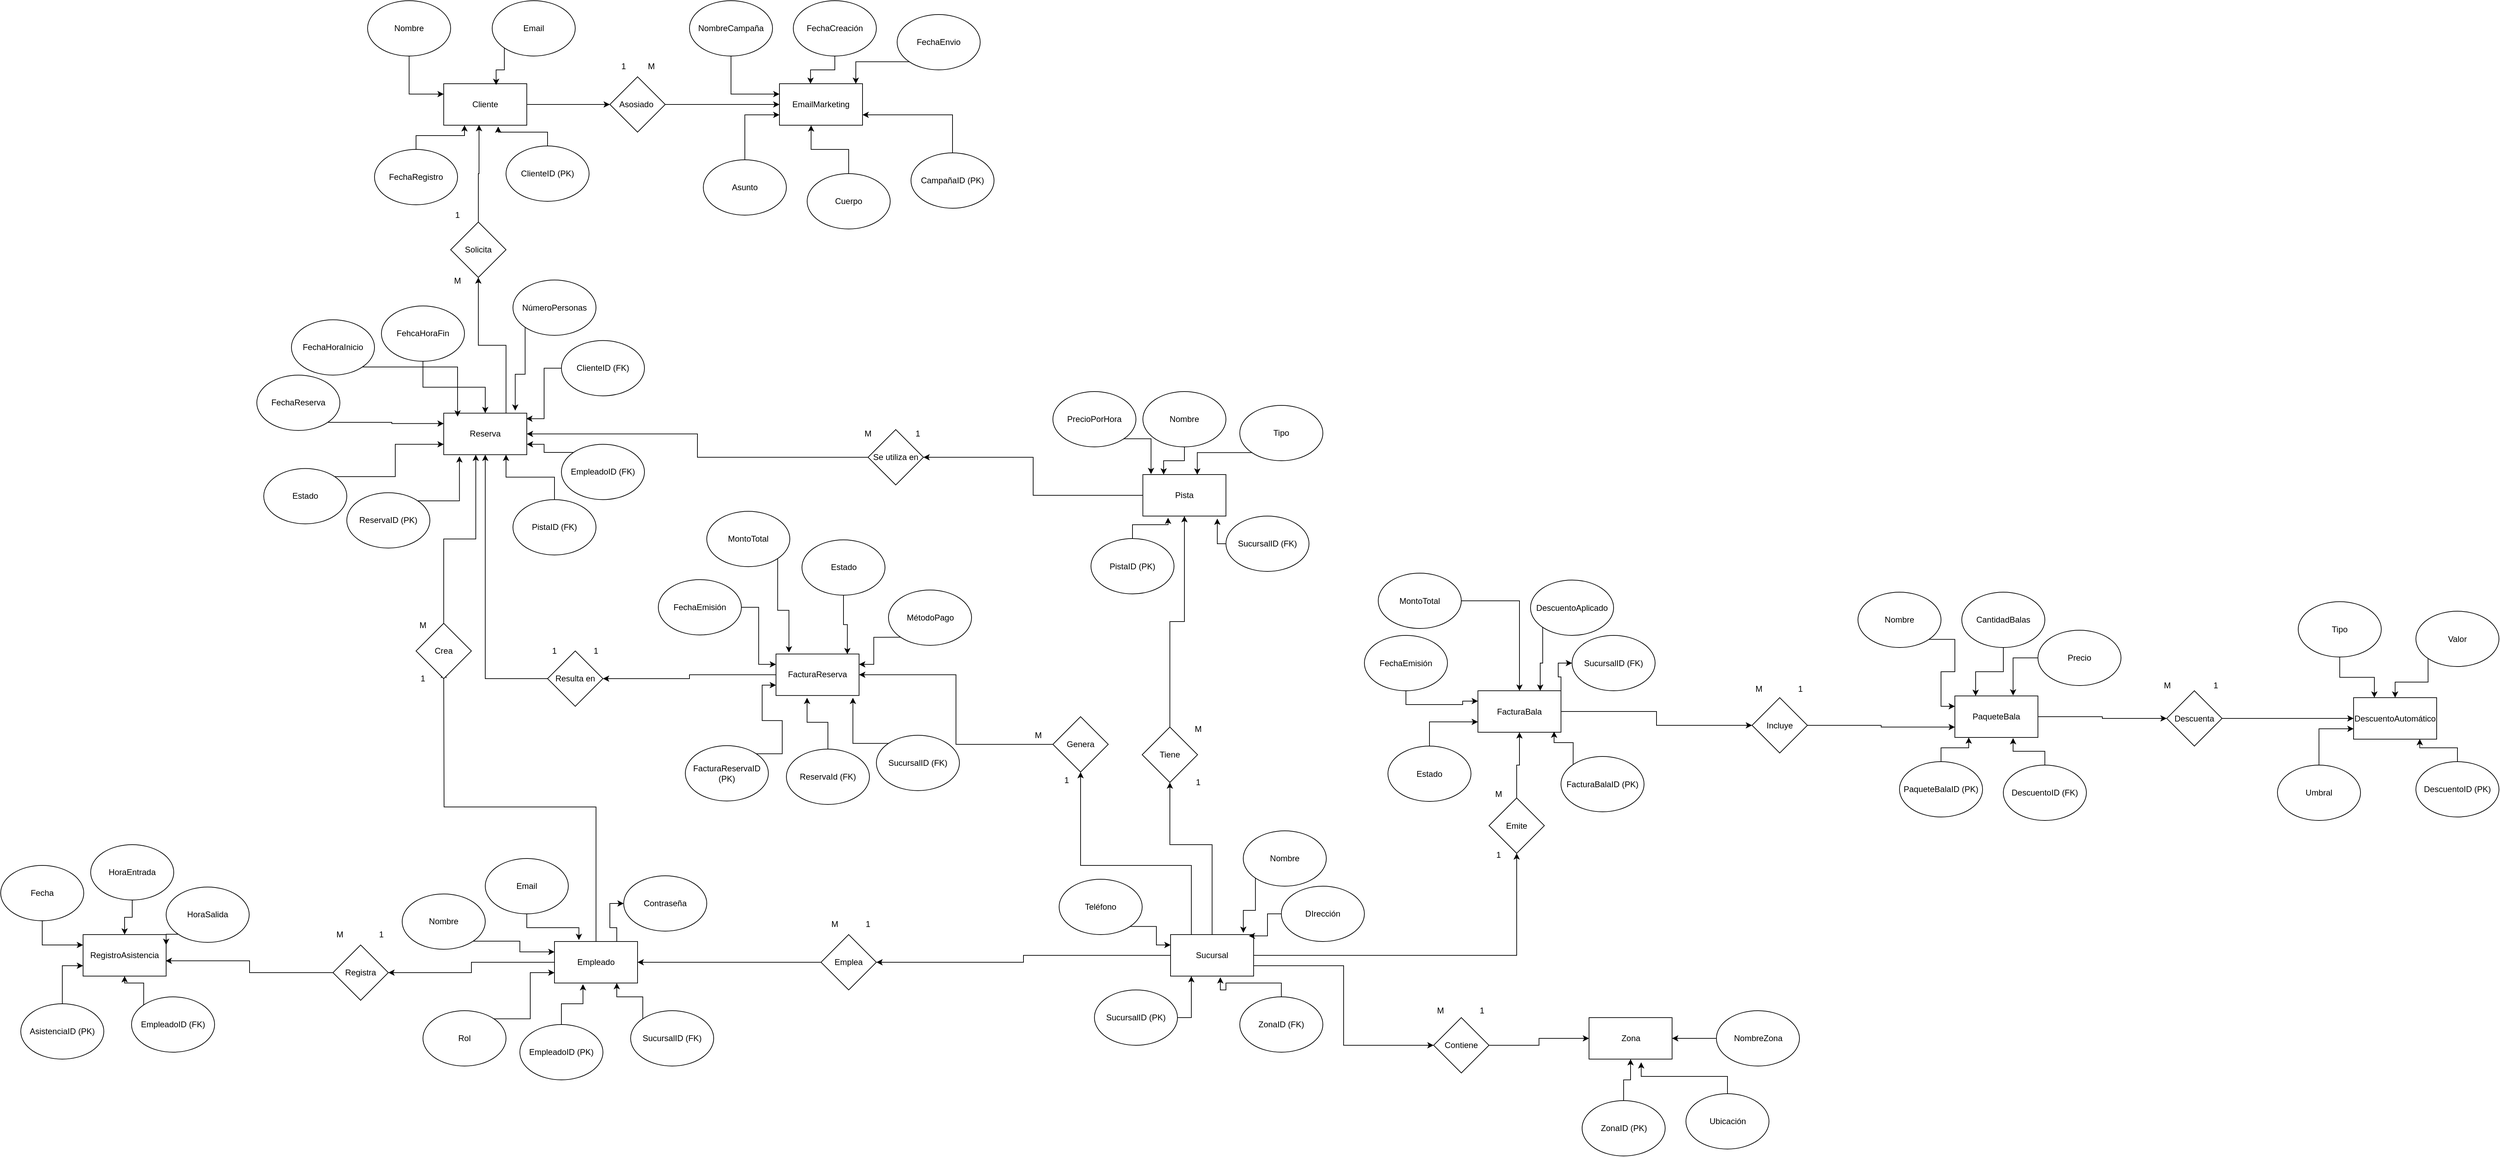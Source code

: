 <mxfile version="23.1.5" type="device">
  <diagram name="Página-1" id="dxrmYzxaeCpja25sI0Mh">
    <mxGraphModel dx="4578" dy="3104" grid="1" gridSize="10" guides="1" tooltips="1" connect="1" arrows="1" fold="1" page="0" pageScale="1" pageWidth="827" pageHeight="1169" math="0" shadow="0">
      <root>
        <mxCell id="0" />
        <mxCell id="1" parent="0" />
        <mxCell id="zfexJzyYTMi07yO2sAj4-112" style="edgeStyle=orthogonalEdgeStyle;rounded=0;orthogonalLoop=1;jettySize=auto;html=1;exitX=0;exitY=0.5;exitDx=0;exitDy=0;entryX=1;entryY=0.5;entryDx=0;entryDy=0;" parent="1" source="eOFoaktpqLPYuImjB-WR-1" target="zfexJzyYTMi07yO2sAj4-111" edge="1">
          <mxGeometry relative="1" as="geometry" />
        </mxCell>
        <mxCell id="zfexJzyYTMi07yO2sAj4-124" style="edgeStyle=orthogonalEdgeStyle;rounded=0;orthogonalLoop=1;jettySize=auto;html=1;exitX=0.5;exitY=0;exitDx=0;exitDy=0;entryX=0.5;entryY=1;entryDx=0;entryDy=0;" parent="1" source="eOFoaktpqLPYuImjB-WR-1" target="zfexJzyYTMi07yO2sAj4-82" edge="1">
          <mxGeometry relative="1" as="geometry">
            <Array as="points">
              <mxPoint x="30" y="-90" />
              <mxPoint x="-31" y="-90" />
            </Array>
          </mxGeometry>
        </mxCell>
        <mxCell id="eawunE6_7tVXbF5HDCMf-10" style="edgeStyle=orthogonalEdgeStyle;rounded=0;orthogonalLoop=1;jettySize=auto;html=1;exitX=1;exitY=0.75;exitDx=0;exitDy=0;entryX=0;entryY=0.5;entryDx=0;entryDy=0;" parent="1" source="eOFoaktpqLPYuImjB-WR-1" target="zfexJzyYTMi07yO2sAj4-79" edge="1">
          <mxGeometry relative="1" as="geometry" />
        </mxCell>
        <mxCell id="eawunE6_7tVXbF5HDCMf-20" style="edgeStyle=orthogonalEdgeStyle;rounded=0;orthogonalLoop=1;jettySize=auto;html=1;exitX=0.25;exitY=0;exitDx=0;exitDy=0;entryX=0.5;entryY=1;entryDx=0;entryDy=0;" parent="1" source="eOFoaktpqLPYuImjB-WR-1" target="eawunE6_7tVXbF5HDCMf-19" edge="1">
          <mxGeometry relative="1" as="geometry">
            <Array as="points">
              <mxPoint y="-60" />
              <mxPoint x="-160" y="-60" />
            </Array>
          </mxGeometry>
        </mxCell>
        <mxCell id="EIWZGH0LDH5Q9aBr7Zey-23" style="edgeStyle=orthogonalEdgeStyle;rounded=0;orthogonalLoop=1;jettySize=auto;html=1;exitX=1;exitY=0.5;exitDx=0;exitDy=0;entryX=0.5;entryY=1;entryDx=0;entryDy=0;" edge="1" parent="1" source="eOFoaktpqLPYuImjB-WR-1" target="zfexJzyYTMi07yO2sAj4-142">
          <mxGeometry relative="1" as="geometry" />
        </mxCell>
        <mxCell id="eOFoaktpqLPYuImjB-WR-1" value="Sucursal" style="rounded=0;whiteSpace=wrap;html=1;" parent="1" vertex="1">
          <mxGeometry x="-30" y="40" width="120" height="60" as="geometry" />
        </mxCell>
        <mxCell id="eOFoaktpqLPYuImjB-WR-2" value="Zona" style="rounded=0;whiteSpace=wrap;html=1;" parent="1" vertex="1">
          <mxGeometry x="574.5" y="160" width="120" height="60" as="geometry" />
        </mxCell>
        <mxCell id="eawunE6_7tVXbF5HDCMf-37" style="edgeStyle=orthogonalEdgeStyle;rounded=0;orthogonalLoop=1;jettySize=auto;html=1;exitX=0;exitY=0.5;exitDx=0;exitDy=0;entryX=1;entryY=0.5;entryDx=0;entryDy=0;" parent="1" source="eOFoaktpqLPYuImjB-WR-3" target="eawunE6_7tVXbF5HDCMf-36" edge="1">
          <mxGeometry relative="1" as="geometry" />
        </mxCell>
        <mxCell id="eOFoaktpqLPYuImjB-WR-3" value="Pista" style="rounded=0;whiteSpace=wrap;html=1;" parent="1" vertex="1">
          <mxGeometry x="-70" y="-625" width="120" height="60" as="geometry" />
        </mxCell>
        <mxCell id="eawunE6_7tVXbF5HDCMf-23" style="edgeStyle=orthogonalEdgeStyle;rounded=0;orthogonalLoop=1;jettySize=auto;html=1;exitX=0;exitY=0.5;exitDx=0;exitDy=0;entryX=1;entryY=0.5;entryDx=0;entryDy=0;" parent="1" source="eOFoaktpqLPYuImjB-WR-4" target="eawunE6_7tVXbF5HDCMf-22" edge="1">
          <mxGeometry relative="1" as="geometry" />
        </mxCell>
        <mxCell id="eOFoaktpqLPYuImjB-WR-4" value="FacturaReserva" style="rounded=0;whiteSpace=wrap;html=1;" parent="1" vertex="1">
          <mxGeometry x="-600" y="-365.62" width="120" height="60" as="geometry" />
        </mxCell>
        <mxCell id="zfexJzyYTMi07yO2sAj4-156" style="edgeStyle=orthogonalEdgeStyle;rounded=0;orthogonalLoop=1;jettySize=auto;html=1;exitX=1;exitY=0;exitDx=0;exitDy=0;entryX=0;entryY=0.5;entryDx=0;entryDy=0;" parent="1" source="eOFoaktpqLPYuImjB-WR-5" target="eOFoaktpqLPYuImjB-WR-48" edge="1">
          <mxGeometry relative="1" as="geometry" />
        </mxCell>
        <mxCell id="eawunE6_7tVXbF5HDCMf-9" style="edgeStyle=orthogonalEdgeStyle;rounded=0;orthogonalLoop=1;jettySize=auto;html=1;exitX=1;exitY=0.5;exitDx=0;exitDy=0;entryX=0;entryY=0.5;entryDx=0;entryDy=0;" parent="1" source="eOFoaktpqLPYuImjB-WR-5" target="zfexJzyYTMi07yO2sAj4-157" edge="1">
          <mxGeometry relative="1" as="geometry" />
        </mxCell>
        <mxCell id="eOFoaktpqLPYuImjB-WR-5" value="FacturaBala" style="rounded=0;whiteSpace=wrap;html=1;" parent="1" vertex="1">
          <mxGeometry x="414" y="-312.5" width="120" height="60" as="geometry" />
        </mxCell>
        <mxCell id="zfexJzyYTMi07yO2sAj4-166" style="edgeStyle=orthogonalEdgeStyle;rounded=0;orthogonalLoop=1;jettySize=auto;html=1;exitX=1;exitY=0.5;exitDx=0;exitDy=0;entryX=0;entryY=0.5;entryDx=0;entryDy=0;" parent="1" source="eOFoaktpqLPYuImjB-WR-6" target="zfexJzyYTMi07yO2sAj4-165" edge="1">
          <mxGeometry relative="1" as="geometry" />
        </mxCell>
        <mxCell id="eOFoaktpqLPYuImjB-WR-6" value="PaqueteBala" style="rounded=0;whiteSpace=wrap;html=1;" parent="1" vertex="1">
          <mxGeometry x="1103" y="-305" width="120" height="60" as="geometry" />
        </mxCell>
        <mxCell id="eawunE6_7tVXbF5HDCMf-17" style="edgeStyle=orthogonalEdgeStyle;rounded=0;orthogonalLoop=1;jettySize=auto;html=1;exitX=1;exitY=1;exitDx=0;exitDy=0;entryX=0;entryY=0.25;entryDx=0;entryDy=0;" parent="1" source="eOFoaktpqLPYuImjB-WR-7" target="eOFoaktpqLPYuImjB-WR-1" edge="1">
          <mxGeometry relative="1" as="geometry" />
        </mxCell>
        <mxCell id="eOFoaktpqLPYuImjB-WR-7" value="Teléfono" style="ellipse;whiteSpace=wrap;html=1;" parent="1" vertex="1">
          <mxGeometry x="-191" y="-40" width="120" height="80" as="geometry" />
        </mxCell>
        <mxCell id="zfexJzyYTMi07yO2sAj4-123" style="edgeStyle=orthogonalEdgeStyle;rounded=0;orthogonalLoop=1;jettySize=auto;html=1;exitX=0;exitY=1;exitDx=0;exitDy=0;entryX=0.876;entryY=-0.041;entryDx=0;entryDy=0;entryPerimeter=0;" parent="1" source="eOFoaktpqLPYuImjB-WR-8" target="eOFoaktpqLPYuImjB-WR-1" edge="1">
          <mxGeometry relative="1" as="geometry" />
        </mxCell>
        <mxCell id="eOFoaktpqLPYuImjB-WR-8" value="Nombre" style="ellipse;whiteSpace=wrap;html=1;" parent="1" vertex="1">
          <mxGeometry x="75" y="-110" width="120" height="80" as="geometry" />
        </mxCell>
        <mxCell id="zfexJzyYTMi07yO2sAj4-122" style="edgeStyle=orthogonalEdgeStyle;rounded=0;orthogonalLoop=1;jettySize=auto;html=1;exitX=0;exitY=0.5;exitDx=0;exitDy=0;entryX=0.942;entryY=0.032;entryDx=0;entryDy=0;entryPerimeter=0;" parent="1" source="eOFoaktpqLPYuImjB-WR-9" target="eOFoaktpqLPYuImjB-WR-1" edge="1">
          <mxGeometry relative="1" as="geometry" />
        </mxCell>
        <mxCell id="eOFoaktpqLPYuImjB-WR-9" value="DIrección" style="ellipse;whiteSpace=wrap;html=1;" parent="1" vertex="1">
          <mxGeometry x="130" y="-30" width="120" height="80" as="geometry" />
        </mxCell>
        <mxCell id="zfexJzyYTMi07yO2sAj4-13" style="edgeStyle=orthogonalEdgeStyle;rounded=0;orthogonalLoop=1;jettySize=auto;html=1;exitX=1;exitY=0.5;exitDx=0;exitDy=0;entryX=0.25;entryY=1;entryDx=0;entryDy=0;" parent="1" source="eOFoaktpqLPYuImjB-WR-10" target="eOFoaktpqLPYuImjB-WR-1" edge="1">
          <mxGeometry relative="1" as="geometry" />
        </mxCell>
        <mxCell id="eOFoaktpqLPYuImjB-WR-10" value="SucursalID (PK)" style="ellipse;whiteSpace=wrap;html=1;" parent="1" vertex="1">
          <mxGeometry x="-140" y="120" width="120" height="80" as="geometry" />
        </mxCell>
        <mxCell id="zfexJzyYTMi07yO2sAj4-14" style="edgeStyle=orthogonalEdgeStyle;rounded=0;orthogonalLoop=1;jettySize=auto;html=1;exitX=0.5;exitY=0;exitDx=0;exitDy=0;entryX=0.599;entryY=1.027;entryDx=0;entryDy=0;entryPerimeter=0;" parent="1" source="eOFoaktpqLPYuImjB-WR-11" target="eOFoaktpqLPYuImjB-WR-1" edge="1">
          <mxGeometry relative="1" as="geometry" />
        </mxCell>
        <mxCell id="eOFoaktpqLPYuImjB-WR-11" value="ZonaID (FK)" style="ellipse;whiteSpace=wrap;html=1;" parent="1" vertex="1">
          <mxGeometry x="70" y="130" width="120" height="80" as="geometry" />
        </mxCell>
        <mxCell id="eawunE6_7tVXbF5HDCMf-11" style="edgeStyle=orthogonalEdgeStyle;rounded=0;orthogonalLoop=1;jettySize=auto;html=1;exitX=0;exitY=0.5;exitDx=0;exitDy=0;entryX=1;entryY=0.5;entryDx=0;entryDy=0;" parent="1" source="eOFoaktpqLPYuImjB-WR-12" target="eOFoaktpqLPYuImjB-WR-2" edge="1">
          <mxGeometry relative="1" as="geometry" />
        </mxCell>
        <mxCell id="eOFoaktpqLPYuImjB-WR-12" value="NombreZona" style="ellipse;whiteSpace=wrap;html=1;" parent="1" vertex="1">
          <mxGeometry x="758.5" y="150" width="120" height="80" as="geometry" />
        </mxCell>
        <mxCell id="zfexJzyYTMi07yO2sAj4-143" style="edgeStyle=orthogonalEdgeStyle;rounded=0;orthogonalLoop=1;jettySize=auto;html=1;exitX=0.5;exitY=0;exitDx=0;exitDy=0;entryX=0.628;entryY=1.076;entryDx=0;entryDy=0;entryPerimeter=0;" parent="1" source="eOFoaktpqLPYuImjB-WR-13" target="eOFoaktpqLPYuImjB-WR-2" edge="1">
          <mxGeometry relative="1" as="geometry" />
        </mxCell>
        <mxCell id="eOFoaktpqLPYuImjB-WR-13" value="Ubicación" style="ellipse;whiteSpace=wrap;html=1;" parent="1" vertex="1">
          <mxGeometry x="714.5" y="270" width="120" height="80" as="geometry" />
        </mxCell>
        <mxCell id="zfexJzyYTMi07yO2sAj4-17" style="edgeStyle=orthogonalEdgeStyle;rounded=0;orthogonalLoop=1;jettySize=auto;html=1;exitX=0.5;exitY=0;exitDx=0;exitDy=0;entryX=0.5;entryY=1;entryDx=0;entryDy=0;" parent="1" source="eOFoaktpqLPYuImjB-WR-14" target="eOFoaktpqLPYuImjB-WR-2" edge="1">
          <mxGeometry relative="1" as="geometry" />
        </mxCell>
        <mxCell id="eOFoaktpqLPYuImjB-WR-14" value="ZonaID (PK)" style="ellipse;whiteSpace=wrap;html=1;" parent="1" vertex="1">
          <mxGeometry x="564.5" y="280" width="120" height="80" as="geometry" />
        </mxCell>
        <mxCell id="zfexJzyYTMi07yO2sAj4-18" style="edgeStyle=orthogonalEdgeStyle;rounded=0;orthogonalLoop=1;jettySize=auto;html=1;exitX=0.5;exitY=1;exitDx=0;exitDy=0;entryX=0.25;entryY=0;entryDx=0;entryDy=0;" parent="1" source="eOFoaktpqLPYuImjB-WR-15" target="eOFoaktpqLPYuImjB-WR-3" edge="1">
          <mxGeometry relative="1" as="geometry" />
        </mxCell>
        <mxCell id="eOFoaktpqLPYuImjB-WR-15" value="Nombre" style="ellipse;whiteSpace=wrap;html=1;" parent="1" vertex="1">
          <mxGeometry x="-70" y="-745" width="120" height="80" as="geometry" />
        </mxCell>
        <mxCell id="zfexJzyYTMi07yO2sAj4-19" style="edgeStyle=orthogonalEdgeStyle;rounded=0;orthogonalLoop=1;jettySize=auto;html=1;exitX=0;exitY=1;exitDx=0;exitDy=0;entryX=0.655;entryY=0.002;entryDx=0;entryDy=0;entryPerimeter=0;" parent="1" source="eOFoaktpqLPYuImjB-WR-16" target="eOFoaktpqLPYuImjB-WR-3" edge="1">
          <mxGeometry relative="1" as="geometry" />
        </mxCell>
        <mxCell id="eOFoaktpqLPYuImjB-WR-16" value="Tipo" style="ellipse;whiteSpace=wrap;html=1;" parent="1" vertex="1">
          <mxGeometry x="70" y="-725" width="120" height="80" as="geometry" />
        </mxCell>
        <mxCell id="zfexJzyYTMi07yO2sAj4-127" style="edgeStyle=orthogonalEdgeStyle;rounded=0;orthogonalLoop=1;jettySize=auto;html=1;exitX=0;exitY=0.5;exitDx=0;exitDy=0;entryX=0.896;entryY=1.061;entryDx=0;entryDy=0;entryPerimeter=0;" parent="1" source="eOFoaktpqLPYuImjB-WR-17" target="eOFoaktpqLPYuImjB-WR-3" edge="1">
          <mxGeometry relative="1" as="geometry" />
        </mxCell>
        <mxCell id="eOFoaktpqLPYuImjB-WR-17" value="SucursalID (FK)" style="ellipse;whiteSpace=wrap;html=1;" parent="1" vertex="1">
          <mxGeometry x="50" y="-565" width="120" height="80" as="geometry" />
        </mxCell>
        <mxCell id="zfexJzyYTMi07yO2sAj4-126" style="edgeStyle=orthogonalEdgeStyle;rounded=0;orthogonalLoop=1;jettySize=auto;html=1;exitX=1;exitY=1;exitDx=0;exitDy=0;entryX=0.098;entryY=-0.01;entryDx=0;entryDy=0;entryPerimeter=0;" parent="1" source="eOFoaktpqLPYuImjB-WR-18" target="eOFoaktpqLPYuImjB-WR-3" edge="1">
          <mxGeometry relative="1" as="geometry" />
        </mxCell>
        <mxCell id="eOFoaktpqLPYuImjB-WR-18" value="PrecioPorHora" style="ellipse;whiteSpace=wrap;html=1;" parent="1" vertex="1">
          <mxGeometry x="-200" y="-745" width="120" height="80" as="geometry" />
        </mxCell>
        <mxCell id="zfexJzyYTMi07yO2sAj4-21" style="edgeStyle=orthogonalEdgeStyle;rounded=0;orthogonalLoop=1;jettySize=auto;html=1;exitX=0.5;exitY=0;exitDx=0;exitDy=0;entryX=0.303;entryY=1.039;entryDx=0;entryDy=0;entryPerimeter=0;" parent="1" source="eOFoaktpqLPYuImjB-WR-19" target="eOFoaktpqLPYuImjB-WR-3" edge="1">
          <mxGeometry relative="1" as="geometry" />
        </mxCell>
        <mxCell id="eOFoaktpqLPYuImjB-WR-19" value="PistaID (PK)" style="ellipse;whiteSpace=wrap;html=1;" parent="1" vertex="1">
          <mxGeometry x="-145" y="-532.5" width="120" height="80" as="geometry" />
        </mxCell>
        <mxCell id="eawunE6_7tVXbF5HDCMf-26" style="edgeStyle=orthogonalEdgeStyle;rounded=0;orthogonalLoop=1;jettySize=auto;html=1;exitX=0.75;exitY=0;exitDx=0;exitDy=0;entryX=0.5;entryY=1;entryDx=0;entryDy=0;" parent="1" source="eOFoaktpqLPYuImjB-WR-20" target="eawunE6_7tVXbF5HDCMf-25" edge="1">
          <mxGeometry relative="1" as="geometry" />
        </mxCell>
        <mxCell id="eOFoaktpqLPYuImjB-WR-20" value="Reserva" style="rounded=0;whiteSpace=wrap;html=1;" parent="1" vertex="1">
          <mxGeometry x="-1080" y="-713.75" width="120" height="60" as="geometry" />
        </mxCell>
        <mxCell id="zfexJzyYTMi07yO2sAj4-27" style="edgeStyle=orthogonalEdgeStyle;rounded=0;orthogonalLoop=1;jettySize=auto;html=1;exitX=1;exitY=1;exitDx=0;exitDy=0;entryX=0;entryY=0.25;entryDx=0;entryDy=0;" parent="1" source="eOFoaktpqLPYuImjB-WR-21" target="eOFoaktpqLPYuImjB-WR-20" edge="1">
          <mxGeometry relative="1" as="geometry" />
        </mxCell>
        <mxCell id="eOFoaktpqLPYuImjB-WR-21" value="FechaReserva" style="ellipse;whiteSpace=wrap;html=1;" parent="1" vertex="1">
          <mxGeometry x="-1350" y="-768.75" width="120" height="80" as="geometry" />
        </mxCell>
        <mxCell id="zfexJzyYTMi07yO2sAj4-133" style="edgeStyle=orthogonalEdgeStyle;rounded=0;orthogonalLoop=1;jettySize=auto;html=1;exitX=1;exitY=1;exitDx=0;exitDy=0;entryX=0.167;entryY=0.083;entryDx=0;entryDy=0;entryPerimeter=0;" parent="1" source="eOFoaktpqLPYuImjB-WR-22" target="eOFoaktpqLPYuImjB-WR-20" edge="1">
          <mxGeometry relative="1" as="geometry" />
        </mxCell>
        <mxCell id="eOFoaktpqLPYuImjB-WR-22" value="FechaHoraInicio" style="ellipse;whiteSpace=wrap;html=1;" parent="1" vertex="1">
          <mxGeometry x="-1300" y="-848.75" width="120" height="80" as="geometry" />
        </mxCell>
        <mxCell id="zfexJzyYTMi07yO2sAj4-25" style="edgeStyle=orthogonalEdgeStyle;rounded=0;orthogonalLoop=1;jettySize=auto;html=1;exitX=0.5;exitY=1;exitDx=0;exitDy=0;" parent="1" source="eOFoaktpqLPYuImjB-WR-23" target="eOFoaktpqLPYuImjB-WR-20" edge="1">
          <mxGeometry relative="1" as="geometry" />
        </mxCell>
        <mxCell id="eOFoaktpqLPYuImjB-WR-23" value="FehcaHoraFin" style="ellipse;whiteSpace=wrap;html=1;" parent="1" vertex="1">
          <mxGeometry x="-1170" y="-868.75" width="120" height="80" as="geometry" />
        </mxCell>
        <mxCell id="zfexJzyYTMi07yO2sAj4-26" style="edgeStyle=orthogonalEdgeStyle;rounded=0;orthogonalLoop=1;jettySize=auto;html=1;exitX=0;exitY=1;exitDx=0;exitDy=0;entryX=0.861;entryY=-0.06;entryDx=0;entryDy=0;entryPerimeter=0;" parent="1" source="eOFoaktpqLPYuImjB-WR-24" target="eOFoaktpqLPYuImjB-WR-20" edge="1">
          <mxGeometry relative="1" as="geometry" />
        </mxCell>
        <mxCell id="eOFoaktpqLPYuImjB-WR-24" value="NúmeroPersonas" style="ellipse;whiteSpace=wrap;html=1;" parent="1" vertex="1">
          <mxGeometry x="-980" y="-906.25" width="120" height="80" as="geometry" />
        </mxCell>
        <mxCell id="zfexJzyYTMi07yO2sAj4-28" style="edgeStyle=orthogonalEdgeStyle;rounded=0;orthogonalLoop=1;jettySize=auto;html=1;exitX=1;exitY=0;exitDx=0;exitDy=0;entryX=0;entryY=0.75;entryDx=0;entryDy=0;" parent="1" source="eOFoaktpqLPYuImjB-WR-25" target="eOFoaktpqLPYuImjB-WR-20" edge="1">
          <mxGeometry relative="1" as="geometry" />
        </mxCell>
        <mxCell id="eOFoaktpqLPYuImjB-WR-25" value="Estado" style="ellipse;whiteSpace=wrap;html=1;" parent="1" vertex="1">
          <mxGeometry x="-1340" y="-633.75" width="120" height="80" as="geometry" />
        </mxCell>
        <mxCell id="zfexJzyYTMi07yO2sAj4-29" style="edgeStyle=orthogonalEdgeStyle;rounded=0;orthogonalLoop=1;jettySize=auto;html=1;exitX=1;exitY=0;exitDx=0;exitDy=0;entryX=0.189;entryY=1.039;entryDx=0;entryDy=0;entryPerimeter=0;" parent="1" source="eOFoaktpqLPYuImjB-WR-26" target="eOFoaktpqLPYuImjB-WR-20" edge="1">
          <mxGeometry relative="1" as="geometry" />
        </mxCell>
        <mxCell id="eOFoaktpqLPYuImjB-WR-26" value="ReservaID (PK)" style="ellipse;whiteSpace=wrap;html=1;" parent="1" vertex="1">
          <mxGeometry x="-1220" y="-598.75" width="120" height="80" as="geometry" />
        </mxCell>
        <mxCell id="zfexJzyYTMi07yO2sAj4-30" style="edgeStyle=orthogonalEdgeStyle;rounded=0;orthogonalLoop=1;jettySize=auto;html=1;exitX=0.5;exitY=0;exitDx=0;exitDy=0;entryX=0.75;entryY=1;entryDx=0;entryDy=0;" parent="1" source="eOFoaktpqLPYuImjB-WR-27" target="eOFoaktpqLPYuImjB-WR-20" edge="1">
          <mxGeometry relative="1" as="geometry" />
        </mxCell>
        <mxCell id="eOFoaktpqLPYuImjB-WR-27" value="PistaID (FK)" style="ellipse;whiteSpace=wrap;html=1;" parent="1" vertex="1">
          <mxGeometry x="-980" y="-588.75" width="120" height="80" as="geometry" />
        </mxCell>
        <mxCell id="zfexJzyYTMi07yO2sAj4-31" style="edgeStyle=orthogonalEdgeStyle;rounded=0;orthogonalLoop=1;jettySize=auto;html=1;exitX=0;exitY=0;exitDx=0;exitDy=0;entryX=1;entryY=0.75;entryDx=0;entryDy=0;" parent="1" source="eOFoaktpqLPYuImjB-WR-28" target="eOFoaktpqLPYuImjB-WR-20" edge="1">
          <mxGeometry relative="1" as="geometry" />
        </mxCell>
        <mxCell id="eOFoaktpqLPYuImjB-WR-28" value="EmpleadoID (FK)" style="ellipse;whiteSpace=wrap;html=1;" parent="1" vertex="1">
          <mxGeometry x="-910" y="-668.75" width="120" height="80" as="geometry" />
        </mxCell>
        <mxCell id="zfexJzyYTMi07yO2sAj4-43" style="edgeStyle=orthogonalEdgeStyle;rounded=0;orthogonalLoop=1;jettySize=auto;html=1;exitX=1;exitY=0.5;exitDx=0;exitDy=0;entryX=0;entryY=0.25;entryDx=0;entryDy=0;" parent="1" source="eOFoaktpqLPYuImjB-WR-36" target="eOFoaktpqLPYuImjB-WR-4" edge="1">
          <mxGeometry relative="1" as="geometry" />
        </mxCell>
        <mxCell id="eOFoaktpqLPYuImjB-WR-36" value="FechaEmisión" style="ellipse;whiteSpace=wrap;html=1;" parent="1" vertex="1">
          <mxGeometry x="-770" y="-473.12" width="120" height="80" as="geometry" />
        </mxCell>
        <mxCell id="zfexJzyYTMi07yO2sAj4-47" style="edgeStyle=orthogonalEdgeStyle;rounded=0;orthogonalLoop=1;jettySize=auto;html=1;exitX=1;exitY=0;exitDx=0;exitDy=0;entryX=0;entryY=0.75;entryDx=0;entryDy=0;" parent="1" source="eOFoaktpqLPYuImjB-WR-37" target="eOFoaktpqLPYuImjB-WR-4" edge="1">
          <mxGeometry relative="1" as="geometry" />
        </mxCell>
        <mxCell id="eOFoaktpqLPYuImjB-WR-37" value="FacturaReservaID (PK)" style="ellipse;whiteSpace=wrap;html=1;" parent="1" vertex="1">
          <mxGeometry x="-731" y="-233.12" width="120" height="80" as="geometry" />
        </mxCell>
        <mxCell id="zfexJzyYTMi07yO2sAj4-44" style="edgeStyle=orthogonalEdgeStyle;rounded=0;orthogonalLoop=1;jettySize=auto;html=1;exitX=1;exitY=1;exitDx=0;exitDy=0;entryX=0.156;entryY=-0.036;entryDx=0;entryDy=0;entryPerimeter=0;" parent="1" source="eOFoaktpqLPYuImjB-WR-38" target="eOFoaktpqLPYuImjB-WR-4" edge="1">
          <mxGeometry relative="1" as="geometry" />
        </mxCell>
        <mxCell id="eOFoaktpqLPYuImjB-WR-38" value="MontoTotal" style="ellipse;whiteSpace=wrap;html=1;" parent="1" vertex="1">
          <mxGeometry x="-700" y="-571.87" width="120" height="80" as="geometry" />
        </mxCell>
        <mxCell id="zfexJzyYTMi07yO2sAj4-45" style="edgeStyle=orthogonalEdgeStyle;rounded=0;orthogonalLoop=1;jettySize=auto;html=1;exitX=0.5;exitY=1;exitDx=0;exitDy=0;entryX=0.859;entryY=0.005;entryDx=0;entryDy=0;entryPerimeter=0;" parent="1" source="eOFoaktpqLPYuImjB-WR-39" target="eOFoaktpqLPYuImjB-WR-4" edge="1">
          <mxGeometry relative="1" as="geometry" />
        </mxCell>
        <mxCell id="eOFoaktpqLPYuImjB-WR-39" value="Estado" style="ellipse;whiteSpace=wrap;html=1;" parent="1" vertex="1">
          <mxGeometry x="-562.5" y="-530.62" width="120" height="80" as="geometry" />
        </mxCell>
        <mxCell id="zfexJzyYTMi07yO2sAj4-48" style="edgeStyle=orthogonalEdgeStyle;rounded=0;orthogonalLoop=1;jettySize=auto;html=1;exitX=0.5;exitY=0;exitDx=0;exitDy=0;entryX=0.374;entryY=1.054;entryDx=0;entryDy=0;entryPerimeter=0;" parent="1" source="eOFoaktpqLPYuImjB-WR-40" target="eOFoaktpqLPYuImjB-WR-4" edge="1">
          <mxGeometry relative="1" as="geometry" />
        </mxCell>
        <mxCell id="eOFoaktpqLPYuImjB-WR-40" value="ReservaId (FK)" style="ellipse;whiteSpace=wrap;html=1;" parent="1" vertex="1">
          <mxGeometry x="-585" y="-228.12" width="120" height="80" as="geometry" />
        </mxCell>
        <mxCell id="zfexJzyYTMi07yO2sAj4-53" value="" style="edgeStyle=orthogonalEdgeStyle;rounded=0;orthogonalLoop=1;jettySize=auto;html=1;" parent="1" source="eOFoaktpqLPYuImjB-WR-42" target="eOFoaktpqLPYuImjB-WR-5" edge="1">
          <mxGeometry relative="1" as="geometry" />
        </mxCell>
        <mxCell id="eOFoaktpqLPYuImjB-WR-42" value="MontoTotal" style="ellipse;whiteSpace=wrap;html=1;" parent="1" vertex="1">
          <mxGeometry x="270" y="-482.5" width="120" height="80" as="geometry" />
        </mxCell>
        <mxCell id="zfexJzyYTMi07yO2sAj4-52" style="edgeStyle=orthogonalEdgeStyle;rounded=0;orthogonalLoop=1;jettySize=auto;html=1;exitX=0.5;exitY=0;exitDx=0;exitDy=0;entryX=0;entryY=0.75;entryDx=0;entryDy=0;" parent="1" source="eOFoaktpqLPYuImjB-WR-44" target="eOFoaktpqLPYuImjB-WR-5" edge="1">
          <mxGeometry relative="1" as="geometry" />
        </mxCell>
        <mxCell id="eOFoaktpqLPYuImjB-WR-44" value="Estado" style="ellipse;whiteSpace=wrap;html=1;" parent="1" vertex="1">
          <mxGeometry x="284" y="-232.5" width="120" height="80" as="geometry" />
        </mxCell>
        <mxCell id="zfexJzyYTMi07yO2sAj4-54" style="edgeStyle=orthogonalEdgeStyle;rounded=0;orthogonalLoop=1;jettySize=auto;html=1;exitX=0;exitY=1;exitDx=0;exitDy=0;entryX=0.75;entryY=0;entryDx=0;entryDy=0;" parent="1" source="eOFoaktpqLPYuImjB-WR-45" target="eOFoaktpqLPYuImjB-WR-5" edge="1">
          <mxGeometry relative="1" as="geometry" />
        </mxCell>
        <mxCell id="eOFoaktpqLPYuImjB-WR-45" value="DescuentoAplicado" style="ellipse;whiteSpace=wrap;html=1;" parent="1" vertex="1">
          <mxGeometry x="490" y="-472.5" width="120" height="80" as="geometry" />
        </mxCell>
        <mxCell id="zfexJzyYTMi07yO2sAj4-146" style="edgeStyle=orthogonalEdgeStyle;rounded=0;orthogonalLoop=1;jettySize=auto;html=1;exitX=0;exitY=0;exitDx=0;exitDy=0;entryX=0.917;entryY=0.983;entryDx=0;entryDy=0;entryPerimeter=0;" parent="1" source="eOFoaktpqLPYuImjB-WR-46" target="eOFoaktpqLPYuImjB-WR-5" edge="1">
          <mxGeometry relative="1" as="geometry" />
        </mxCell>
        <mxCell id="eOFoaktpqLPYuImjB-WR-46" value="FacturaBalaID (PK)" style="ellipse;whiteSpace=wrap;html=1;" parent="1" vertex="1">
          <mxGeometry x="534" y="-217.5" width="120" height="80" as="geometry" />
        </mxCell>
        <mxCell id="zfexJzyYTMi07yO2sAj4-51" style="edgeStyle=orthogonalEdgeStyle;rounded=0;orthogonalLoop=1;jettySize=auto;html=1;exitX=0.5;exitY=1;exitDx=0;exitDy=0;entryX=0;entryY=0.25;entryDx=0;entryDy=0;" parent="1" source="eOFoaktpqLPYuImjB-WR-47" target="eOFoaktpqLPYuImjB-WR-5" edge="1">
          <mxGeometry relative="1" as="geometry" />
        </mxCell>
        <mxCell id="eOFoaktpqLPYuImjB-WR-47" value="FechaEmisión" style="ellipse;whiteSpace=wrap;html=1;" parent="1" vertex="1">
          <mxGeometry x="250" y="-392.5" width="120" height="80" as="geometry" />
        </mxCell>
        <mxCell id="eOFoaktpqLPYuImjB-WR-48" value="SucursalID (FK)" style="ellipse;whiteSpace=wrap;html=1;" parent="1" vertex="1">
          <mxGeometry x="550" y="-392.5" width="120" height="80" as="geometry" />
        </mxCell>
        <mxCell id="zfexJzyYTMi07yO2sAj4-59" style="edgeStyle=orthogonalEdgeStyle;rounded=0;orthogonalLoop=1;jettySize=auto;html=1;exitX=1;exitY=1;exitDx=0;exitDy=0;entryX=0;entryY=0.25;entryDx=0;entryDy=0;" parent="1" source="eOFoaktpqLPYuImjB-WR-51" target="eOFoaktpqLPYuImjB-WR-6" edge="1">
          <mxGeometry relative="1" as="geometry" />
        </mxCell>
        <mxCell id="eOFoaktpqLPYuImjB-WR-51" value="Nombre" style="ellipse;whiteSpace=wrap;html=1;" parent="1" vertex="1">
          <mxGeometry x="963" y="-455" width="120" height="80" as="geometry" />
        </mxCell>
        <mxCell id="zfexJzyYTMi07yO2sAj4-60" style="edgeStyle=orthogonalEdgeStyle;rounded=0;orthogonalLoop=1;jettySize=auto;html=1;exitX=0.5;exitY=1;exitDx=0;exitDy=0;entryX=0.25;entryY=0;entryDx=0;entryDy=0;" parent="1" source="eOFoaktpqLPYuImjB-WR-52" target="eOFoaktpqLPYuImjB-WR-6" edge="1">
          <mxGeometry relative="1" as="geometry" />
        </mxCell>
        <mxCell id="eOFoaktpqLPYuImjB-WR-52" value="CantidadBalas" style="ellipse;whiteSpace=wrap;html=1;" parent="1" vertex="1">
          <mxGeometry x="1113" y="-455" width="120" height="80" as="geometry" />
        </mxCell>
        <mxCell id="zfexJzyYTMi07yO2sAj4-61" style="edgeStyle=orthogonalEdgeStyle;rounded=0;orthogonalLoop=1;jettySize=auto;html=1;exitX=0;exitY=0.5;exitDx=0;exitDy=0;entryX=0.701;entryY=-0.01;entryDx=0;entryDy=0;entryPerimeter=0;" parent="1" source="eOFoaktpqLPYuImjB-WR-53" target="eOFoaktpqLPYuImjB-WR-6" edge="1">
          <mxGeometry relative="1" as="geometry" />
        </mxCell>
        <mxCell id="eOFoaktpqLPYuImjB-WR-53" value="Precio" style="ellipse;whiteSpace=wrap;html=1;" parent="1" vertex="1">
          <mxGeometry x="1223" y="-400" width="120" height="80" as="geometry" />
        </mxCell>
        <mxCell id="zfexJzyYTMi07yO2sAj4-62" style="edgeStyle=orthogonalEdgeStyle;rounded=0;orthogonalLoop=1;jettySize=auto;html=1;exitX=0.5;exitY=0;exitDx=0;exitDy=0;entryX=0.167;entryY=1;entryDx=0;entryDy=0;entryPerimeter=0;" parent="1" source="eOFoaktpqLPYuImjB-WR-55" target="eOFoaktpqLPYuImjB-WR-6" edge="1">
          <mxGeometry relative="1" as="geometry" />
        </mxCell>
        <mxCell id="eOFoaktpqLPYuImjB-WR-55" value="PaqueteBalaID (PK)" style="ellipse;whiteSpace=wrap;html=1;" parent="1" vertex="1">
          <mxGeometry x="1023" y="-210" width="120" height="80" as="geometry" />
        </mxCell>
        <mxCell id="zfexJzyYTMi07yO2sAj4-63" style="edgeStyle=orthogonalEdgeStyle;rounded=0;orthogonalLoop=1;jettySize=auto;html=1;exitX=0.5;exitY=0;exitDx=0;exitDy=0;entryX=0.701;entryY=1.015;entryDx=0;entryDy=0;entryPerimeter=0;" parent="1" source="eOFoaktpqLPYuImjB-WR-56" target="eOFoaktpqLPYuImjB-WR-6" edge="1">
          <mxGeometry relative="1" as="geometry" />
        </mxCell>
        <mxCell id="eOFoaktpqLPYuImjB-WR-56" value="DescuentoID (FK)" style="ellipse;whiteSpace=wrap;html=1;" parent="1" vertex="1">
          <mxGeometry x="1173" y="-205" width="120" height="80" as="geometry" />
        </mxCell>
        <mxCell id="EIWZGH0LDH5Q9aBr7Zey-6" style="edgeStyle=orthogonalEdgeStyle;rounded=0;orthogonalLoop=1;jettySize=auto;html=1;exitX=1;exitY=0.5;exitDx=0;exitDy=0;entryX=0;entryY=0.5;entryDx=0;entryDy=0;" edge="1" parent="1" source="eOFoaktpqLPYuImjB-WR-58" target="EIWZGH0LDH5Q9aBr7Zey-1">
          <mxGeometry relative="1" as="geometry" />
        </mxCell>
        <mxCell id="eOFoaktpqLPYuImjB-WR-58" value="Cliente" style="rounded=0;whiteSpace=wrap;html=1;" parent="1" vertex="1">
          <mxGeometry x="-1080" y="-1190" width="120" height="60" as="geometry" />
        </mxCell>
        <mxCell id="zfexJzyYTMi07yO2sAj4-68" style="edgeStyle=orthogonalEdgeStyle;rounded=0;orthogonalLoop=1;jettySize=auto;html=1;exitX=0.5;exitY=1;exitDx=0;exitDy=0;entryX=0;entryY=0.25;entryDx=0;entryDy=0;" parent="1" source="eOFoaktpqLPYuImjB-WR-59" target="eOFoaktpqLPYuImjB-WR-58" edge="1">
          <mxGeometry relative="1" as="geometry" />
        </mxCell>
        <mxCell id="eOFoaktpqLPYuImjB-WR-59" value="Nombre" style="ellipse;whiteSpace=wrap;html=1;" parent="1" vertex="1">
          <mxGeometry x="-1190" y="-1310" width="120" height="80" as="geometry" />
        </mxCell>
        <mxCell id="zfexJzyYTMi07yO2sAj4-69" style="edgeStyle=orthogonalEdgeStyle;rounded=0;orthogonalLoop=1;jettySize=auto;html=1;exitX=0;exitY=1;exitDx=0;exitDy=0;entryX=0.631;entryY=0.031;entryDx=0;entryDy=0;entryPerimeter=0;" parent="1" source="eOFoaktpqLPYuImjB-WR-60" target="eOFoaktpqLPYuImjB-WR-58" edge="1">
          <mxGeometry relative="1" as="geometry" />
        </mxCell>
        <mxCell id="eOFoaktpqLPYuImjB-WR-60" value="Email" style="ellipse;whiteSpace=wrap;html=1;" parent="1" vertex="1">
          <mxGeometry x="-1010" y="-1310" width="120" height="80" as="geometry" />
        </mxCell>
        <mxCell id="zfexJzyYTMi07yO2sAj4-71" style="edgeStyle=orthogonalEdgeStyle;rounded=0;orthogonalLoop=1;jettySize=auto;html=1;exitX=0.5;exitY=0;exitDx=0;exitDy=0;entryX=0.656;entryY=1.031;entryDx=0;entryDy=0;entryPerimeter=0;" parent="1" source="eOFoaktpqLPYuImjB-WR-61" target="eOFoaktpqLPYuImjB-WR-58" edge="1">
          <mxGeometry relative="1" as="geometry" />
        </mxCell>
        <mxCell id="eOFoaktpqLPYuImjB-WR-61" value="ClienteID (PK)" style="ellipse;whiteSpace=wrap;html=1;" parent="1" vertex="1">
          <mxGeometry x="-990" y="-1100" width="120" height="80" as="geometry" />
        </mxCell>
        <mxCell id="zfexJzyYTMi07yO2sAj4-70" style="edgeStyle=orthogonalEdgeStyle;rounded=0;orthogonalLoop=1;jettySize=auto;html=1;exitX=0.5;exitY=0;exitDx=0;exitDy=0;entryX=0.25;entryY=1;entryDx=0;entryDy=0;" parent="1" source="eOFoaktpqLPYuImjB-WR-62" target="eOFoaktpqLPYuImjB-WR-58" edge="1">
          <mxGeometry relative="1" as="geometry" />
        </mxCell>
        <mxCell id="eOFoaktpqLPYuImjB-WR-62" value="FechaRegistro" style="ellipse;whiteSpace=wrap;html=1;" parent="1" vertex="1">
          <mxGeometry x="-1180" y="-1095" width="120" height="80" as="geometry" />
        </mxCell>
        <mxCell id="eOFoaktpqLPYuImjB-WR-64" value="DescuentoAutomático" style="rounded=0;whiteSpace=wrap;html=1;" parent="1" vertex="1">
          <mxGeometry x="1679" y="-302.5" width="120" height="60" as="geometry" />
        </mxCell>
        <mxCell id="zfexJzyYTMi07yO2sAj4-64" style="edgeStyle=orthogonalEdgeStyle;rounded=0;orthogonalLoop=1;jettySize=auto;html=1;exitX=0.5;exitY=1;exitDx=0;exitDy=0;entryX=0.25;entryY=0;entryDx=0;entryDy=0;" parent="1" source="eOFoaktpqLPYuImjB-WR-65" target="eOFoaktpqLPYuImjB-WR-64" edge="1">
          <mxGeometry relative="1" as="geometry" />
        </mxCell>
        <mxCell id="eOFoaktpqLPYuImjB-WR-65" value="Tipo" style="ellipse;whiteSpace=wrap;html=1;" parent="1" vertex="1">
          <mxGeometry x="1599" y="-441.25" width="120" height="80" as="geometry" />
        </mxCell>
        <mxCell id="zfexJzyYTMi07yO2sAj4-65" style="edgeStyle=orthogonalEdgeStyle;rounded=0;orthogonalLoop=1;jettySize=auto;html=1;exitX=0;exitY=1;exitDx=0;exitDy=0;" parent="1" source="eOFoaktpqLPYuImjB-WR-66" target="eOFoaktpqLPYuImjB-WR-64" edge="1">
          <mxGeometry relative="1" as="geometry" />
        </mxCell>
        <mxCell id="eOFoaktpqLPYuImjB-WR-66" value="Valor" style="ellipse;whiteSpace=wrap;html=1;" parent="1" vertex="1">
          <mxGeometry x="1769" y="-427.5" width="120" height="80" as="geometry" />
        </mxCell>
        <mxCell id="zfexJzyYTMi07yO2sAj4-66" style="edgeStyle=orthogonalEdgeStyle;rounded=0;orthogonalLoop=1;jettySize=auto;html=1;exitX=0.5;exitY=0;exitDx=0;exitDy=0;entryX=0;entryY=0.75;entryDx=0;entryDy=0;" parent="1" source="eOFoaktpqLPYuImjB-WR-67" target="eOFoaktpqLPYuImjB-WR-64" edge="1">
          <mxGeometry relative="1" as="geometry" />
        </mxCell>
        <mxCell id="eOFoaktpqLPYuImjB-WR-67" value="Umbral" style="ellipse;whiteSpace=wrap;html=1;" parent="1" vertex="1">
          <mxGeometry x="1569" y="-205" width="120" height="80" as="geometry" />
        </mxCell>
        <mxCell id="zfexJzyYTMi07yO2sAj4-67" style="edgeStyle=orthogonalEdgeStyle;rounded=0;orthogonalLoop=1;jettySize=auto;html=1;exitX=0.5;exitY=0;exitDx=0;exitDy=0;entryX=0.797;entryY=0.996;entryDx=0;entryDy=0;entryPerimeter=0;" parent="1" source="eOFoaktpqLPYuImjB-WR-68" target="eOFoaktpqLPYuImjB-WR-64" edge="1">
          <mxGeometry relative="1" as="geometry" />
        </mxCell>
        <mxCell id="eOFoaktpqLPYuImjB-WR-68" value="DescuentoID (PK)" style="ellipse;whiteSpace=wrap;html=1;" parent="1" vertex="1">
          <mxGeometry x="1769" y="-210" width="120" height="80" as="geometry" />
        </mxCell>
        <mxCell id="zfexJzyYTMi07yO2sAj4-38" style="edgeStyle=orthogonalEdgeStyle;rounded=0;orthogonalLoop=1;jettySize=auto;html=1;exitX=0.5;exitY=1;exitDx=0;exitDy=0;entryX=0;entryY=0.25;entryDx=0;entryDy=0;" parent="1" source="eOFoaktpqLPYuImjB-WR-71" target="zfexJzyYTMi07yO2sAj4-1" edge="1">
          <mxGeometry relative="1" as="geometry" />
        </mxCell>
        <mxCell id="eOFoaktpqLPYuImjB-WR-71" value="Fecha" style="ellipse;whiteSpace=wrap;html=1;" parent="1" vertex="1">
          <mxGeometry x="-1720" y="-60" width="120" height="80" as="geometry" />
        </mxCell>
        <mxCell id="zfexJzyYTMi07yO2sAj4-41" value="" style="edgeStyle=orthogonalEdgeStyle;rounded=0;orthogonalLoop=1;jettySize=auto;html=1;" parent="1" source="eOFoaktpqLPYuImjB-WR-72" target="zfexJzyYTMi07yO2sAj4-1" edge="1">
          <mxGeometry relative="1" as="geometry" />
        </mxCell>
        <mxCell id="eOFoaktpqLPYuImjB-WR-72" value="HoraEntrada" style="ellipse;whiteSpace=wrap;html=1;" parent="1" vertex="1">
          <mxGeometry x="-1590" y="-90" width="120" height="80" as="geometry" />
        </mxCell>
        <mxCell id="zfexJzyYTMi07yO2sAj4-39" style="edgeStyle=orthogonalEdgeStyle;rounded=0;orthogonalLoop=1;jettySize=auto;html=1;exitX=0.5;exitY=0;exitDx=0;exitDy=0;entryX=0;entryY=0.75;entryDx=0;entryDy=0;" parent="1" source="eOFoaktpqLPYuImjB-WR-73" target="zfexJzyYTMi07yO2sAj4-1" edge="1">
          <mxGeometry relative="1" as="geometry" />
        </mxCell>
        <mxCell id="eOFoaktpqLPYuImjB-WR-73" value="AsistenciaID (PK)" style="ellipse;whiteSpace=wrap;html=1;" parent="1" vertex="1">
          <mxGeometry x="-1691" y="140" width="120" height="80" as="geometry" />
        </mxCell>
        <mxCell id="zfexJzyYTMi07yO2sAj4-40" style="edgeStyle=orthogonalEdgeStyle;rounded=0;orthogonalLoop=1;jettySize=auto;html=1;exitX=0;exitY=0;exitDx=0;exitDy=0;" parent="1" source="eOFoaktpqLPYuImjB-WR-74" target="zfexJzyYTMi07yO2sAj4-1" edge="1">
          <mxGeometry relative="1" as="geometry" />
        </mxCell>
        <mxCell id="eOFoaktpqLPYuImjB-WR-74" value="EmpleadoID (FK)" style="ellipse;whiteSpace=wrap;html=1;" parent="1" vertex="1">
          <mxGeometry x="-1531" y="130" width="120" height="80" as="geometry" />
        </mxCell>
        <mxCell id="eOFoaktpqLPYuImjB-WR-75" value="EmailMarketing" style="rounded=0;whiteSpace=wrap;html=1;" parent="1" vertex="1">
          <mxGeometry x="-595" y="-1190" width="120" height="60" as="geometry" />
        </mxCell>
        <mxCell id="zfexJzyYTMi07yO2sAj4-72" style="edgeStyle=orthogonalEdgeStyle;rounded=0;orthogonalLoop=1;jettySize=auto;html=1;exitX=0.5;exitY=1;exitDx=0;exitDy=0;entryX=0;entryY=0.25;entryDx=0;entryDy=0;" parent="1" source="eOFoaktpqLPYuImjB-WR-76" target="eOFoaktpqLPYuImjB-WR-75" edge="1">
          <mxGeometry relative="1" as="geometry" />
        </mxCell>
        <mxCell id="eOFoaktpqLPYuImjB-WR-76" value="NombreCampaña" style="ellipse;whiteSpace=wrap;html=1;" parent="1" vertex="1">
          <mxGeometry x="-725" y="-1310" width="120" height="80" as="geometry" />
        </mxCell>
        <mxCell id="zfexJzyYTMi07yO2sAj4-73" style="edgeStyle=orthogonalEdgeStyle;rounded=0;orthogonalLoop=1;jettySize=auto;html=1;exitX=0.5;exitY=1;exitDx=0;exitDy=0;entryX=0.374;entryY=0.003;entryDx=0;entryDy=0;entryPerimeter=0;" parent="1" source="eOFoaktpqLPYuImjB-WR-77" target="eOFoaktpqLPYuImjB-WR-75" edge="1">
          <mxGeometry relative="1" as="geometry" />
        </mxCell>
        <mxCell id="eOFoaktpqLPYuImjB-WR-77" value="FechaCreación" style="ellipse;whiteSpace=wrap;html=1;" parent="1" vertex="1">
          <mxGeometry x="-575" y="-1310" width="120" height="80" as="geometry" />
        </mxCell>
        <mxCell id="zfexJzyYTMi07yO2sAj4-75" style="edgeStyle=orthogonalEdgeStyle;rounded=0;orthogonalLoop=1;jettySize=auto;html=1;exitX=0.5;exitY=0;exitDx=0;exitDy=0;entryX=0;entryY=0.75;entryDx=0;entryDy=0;" parent="1" source="eOFoaktpqLPYuImjB-WR-78" target="eOFoaktpqLPYuImjB-WR-75" edge="1">
          <mxGeometry relative="1" as="geometry" />
        </mxCell>
        <mxCell id="eOFoaktpqLPYuImjB-WR-78" value="Asunto" style="ellipse;whiteSpace=wrap;html=1;" parent="1" vertex="1">
          <mxGeometry x="-705" y="-1080" width="120" height="80" as="geometry" />
        </mxCell>
        <mxCell id="zfexJzyYTMi07yO2sAj4-76" style="edgeStyle=orthogonalEdgeStyle;rounded=0;orthogonalLoop=1;jettySize=auto;html=1;exitX=0.5;exitY=0;exitDx=0;exitDy=0;entryX=0.381;entryY=1.003;entryDx=0;entryDy=0;entryPerimeter=0;" parent="1" source="eOFoaktpqLPYuImjB-WR-79" target="eOFoaktpqLPYuImjB-WR-75" edge="1">
          <mxGeometry relative="1" as="geometry" />
        </mxCell>
        <mxCell id="eOFoaktpqLPYuImjB-WR-79" value="Cuerpo" style="ellipse;whiteSpace=wrap;html=1;" parent="1" vertex="1">
          <mxGeometry x="-555" y="-1060" width="120" height="80" as="geometry" />
        </mxCell>
        <mxCell id="zfexJzyYTMi07yO2sAj4-74" style="edgeStyle=orthogonalEdgeStyle;rounded=0;orthogonalLoop=1;jettySize=auto;html=1;exitX=0;exitY=1;exitDx=0;exitDy=0;entryX=0.919;entryY=0.003;entryDx=0;entryDy=0;entryPerimeter=0;" parent="1" source="eOFoaktpqLPYuImjB-WR-80" target="eOFoaktpqLPYuImjB-WR-75" edge="1">
          <mxGeometry relative="1" as="geometry" />
        </mxCell>
        <mxCell id="eOFoaktpqLPYuImjB-WR-80" value="FechaEnvio" style="ellipse;whiteSpace=wrap;html=1;" parent="1" vertex="1">
          <mxGeometry x="-425" y="-1290" width="120" height="80" as="geometry" />
        </mxCell>
        <mxCell id="zfexJzyYTMi07yO2sAj4-77" style="edgeStyle=orthogonalEdgeStyle;rounded=0;orthogonalLoop=1;jettySize=auto;html=1;exitX=0.5;exitY=0;exitDx=0;exitDy=0;entryX=1;entryY=0.75;entryDx=0;entryDy=0;" parent="1" source="eOFoaktpqLPYuImjB-WR-81" target="eOFoaktpqLPYuImjB-WR-75" edge="1">
          <mxGeometry relative="1" as="geometry" />
        </mxCell>
        <mxCell id="eOFoaktpqLPYuImjB-WR-81" value="CampañaID (PK)" style="ellipse;whiteSpace=wrap;html=1;" parent="1" vertex="1">
          <mxGeometry x="-405" y="-1090" width="120" height="80" as="geometry" />
        </mxCell>
        <mxCell id="zfexJzyYTMi07yO2sAj4-1" value="RegistroAsistencia" style="rounded=0;whiteSpace=wrap;html=1;" parent="1" vertex="1">
          <mxGeometry x="-1601" y="40" width="120" height="60" as="geometry" />
        </mxCell>
        <mxCell id="zfexJzyYTMi07yO2sAj4-42" style="edgeStyle=orthogonalEdgeStyle;rounded=0;orthogonalLoop=1;jettySize=auto;html=1;exitX=0;exitY=1;exitDx=0;exitDy=0;entryX=1;entryY=0.25;entryDx=0;entryDy=0;" parent="1" source="zfexJzyYTMi07yO2sAj4-2" target="zfexJzyYTMi07yO2sAj4-1" edge="1">
          <mxGeometry relative="1" as="geometry" />
        </mxCell>
        <mxCell id="zfexJzyYTMi07yO2sAj4-2" value="HoraSalida" style="ellipse;whiteSpace=wrap;html=1;" parent="1" vertex="1">
          <mxGeometry x="-1481" y="-28.75" width="120" height="80" as="geometry" />
        </mxCell>
        <mxCell id="zfexJzyYTMi07yO2sAj4-50" style="edgeStyle=orthogonalEdgeStyle;rounded=0;orthogonalLoop=1;jettySize=auto;html=1;exitX=0;exitY=0;exitDx=0;exitDy=0;entryX=0.926;entryY=1.054;entryDx=0;entryDy=0;entryPerimeter=0;" parent="1" source="zfexJzyYTMi07yO2sAj4-3" target="eOFoaktpqLPYuImjB-WR-4" edge="1">
          <mxGeometry relative="1" as="geometry" />
        </mxCell>
        <mxCell id="zfexJzyYTMi07yO2sAj4-3" value="SucursalID (FK)" style="ellipse;whiteSpace=wrap;html=1;" parent="1" vertex="1">
          <mxGeometry x="-455" y="-248.12" width="120" height="80" as="geometry" />
        </mxCell>
        <mxCell id="zfexJzyYTMi07yO2sAj4-46" style="edgeStyle=orthogonalEdgeStyle;rounded=0;orthogonalLoop=1;jettySize=auto;html=1;exitX=0;exitY=1;exitDx=0;exitDy=0;entryX=1;entryY=0.25;entryDx=0;entryDy=0;" parent="1" source="zfexJzyYTMi07yO2sAj4-4" target="eOFoaktpqLPYuImjB-WR-4" edge="1">
          <mxGeometry relative="1" as="geometry" />
        </mxCell>
        <mxCell id="zfexJzyYTMi07yO2sAj4-4" value="MétodoPago" style="ellipse;whiteSpace=wrap;html=1;" parent="1" vertex="1">
          <mxGeometry x="-437.5" y="-458.12" width="120" height="80" as="geometry" />
        </mxCell>
        <mxCell id="eawunE6_7tVXbF5HDCMf-12" style="edgeStyle=orthogonalEdgeStyle;rounded=0;orthogonalLoop=1;jettySize=auto;html=1;exitX=1;exitY=0.5;exitDx=0;exitDy=0;entryX=0;entryY=0.5;entryDx=0;entryDy=0;" parent="1" source="zfexJzyYTMi07yO2sAj4-79" target="eOFoaktpqLPYuImjB-WR-2" edge="1">
          <mxGeometry relative="1" as="geometry" />
        </mxCell>
        <mxCell id="zfexJzyYTMi07yO2sAj4-79" value="Contiene" style="rhombus;whiteSpace=wrap;html=1;" parent="1" vertex="1">
          <mxGeometry x="350" y="160" width="80" height="80" as="geometry" />
        </mxCell>
        <mxCell id="eawunE6_7tVXbF5HDCMf-14" style="edgeStyle=orthogonalEdgeStyle;rounded=0;orthogonalLoop=1;jettySize=auto;html=1;exitX=0.5;exitY=0;exitDx=0;exitDy=0;entryX=0.5;entryY=1;entryDx=0;entryDy=0;" parent="1" source="zfexJzyYTMi07yO2sAj4-82" target="eOFoaktpqLPYuImjB-WR-3" edge="1">
          <mxGeometry relative="1" as="geometry" />
        </mxCell>
        <mxCell id="zfexJzyYTMi07yO2sAj4-82" value="Tiene" style="rhombus;whiteSpace=wrap;html=1;" parent="1" vertex="1">
          <mxGeometry x="-71" y="-260" width="80" height="80" as="geometry" />
        </mxCell>
        <mxCell id="zfexJzyYTMi07yO2sAj4-177" style="edgeStyle=orthogonalEdgeStyle;rounded=0;orthogonalLoop=1;jettySize=auto;html=1;exitX=0;exitY=0.5;exitDx=0;exitDy=0;entryX=1;entryY=0.5;entryDx=0;entryDy=0;" parent="1" source="zfexJzyYTMi07yO2sAj4-90" target="zfexJzyYTMi07yO2sAj4-175" edge="1">
          <mxGeometry relative="1" as="geometry" />
        </mxCell>
        <mxCell id="eawunE6_7tVXbF5HDCMf-6" style="edgeStyle=orthogonalEdgeStyle;rounded=0;orthogonalLoop=1;jettySize=auto;html=1;exitX=0.75;exitY=0;exitDx=0;exitDy=0;entryX=0;entryY=0.5;entryDx=0;entryDy=0;" parent="1" source="zfexJzyYTMi07yO2sAj4-90" target="zfexJzyYTMi07yO2sAj4-96" edge="1">
          <mxGeometry relative="1" as="geometry" />
        </mxCell>
        <mxCell id="EIWZGH0LDH5Q9aBr7Zey-8" style="edgeStyle=orthogonalEdgeStyle;rounded=0;orthogonalLoop=1;jettySize=auto;html=1;exitX=0.5;exitY=0;exitDx=0;exitDy=0;" edge="1" parent="1" source="zfexJzyYTMi07yO2sAj4-90">
          <mxGeometry relative="1" as="geometry">
            <mxPoint x="-1080" y="-340" as="targetPoint" />
          </mxGeometry>
        </mxCell>
        <mxCell id="zfexJzyYTMi07yO2sAj4-90" value="Empleado" style="rounded=0;whiteSpace=wrap;html=1;" parent="1" vertex="1">
          <mxGeometry x="-920" y="50" width="120" height="60" as="geometry" />
        </mxCell>
        <mxCell id="zfexJzyYTMi07yO2sAj4-91" style="edgeStyle=orthogonalEdgeStyle;rounded=0;orthogonalLoop=1;jettySize=auto;html=1;exitX=1;exitY=1;exitDx=0;exitDy=0;entryX=0;entryY=0.25;entryDx=0;entryDy=0;" parent="1" source="zfexJzyYTMi07yO2sAj4-92" target="zfexJzyYTMi07yO2sAj4-90" edge="1">
          <mxGeometry relative="1" as="geometry" />
        </mxCell>
        <mxCell id="zfexJzyYTMi07yO2sAj4-92" value="Nombre" style="ellipse;whiteSpace=wrap;html=1;" parent="1" vertex="1">
          <mxGeometry x="-1140" y="-18.75" width="120" height="80" as="geometry" />
        </mxCell>
        <mxCell id="zfexJzyYTMi07yO2sAj4-93" style="edgeStyle=orthogonalEdgeStyle;rounded=0;orthogonalLoop=1;jettySize=auto;html=1;exitX=0.5;exitY=1;exitDx=0;exitDy=0;entryX=0.294;entryY=-0.035;entryDx=0;entryDy=0;entryPerimeter=0;" parent="1" source="zfexJzyYTMi07yO2sAj4-94" target="zfexJzyYTMi07yO2sAj4-90" edge="1">
          <mxGeometry relative="1" as="geometry" />
        </mxCell>
        <mxCell id="zfexJzyYTMi07yO2sAj4-94" value="Email" style="ellipse;whiteSpace=wrap;html=1;" parent="1" vertex="1">
          <mxGeometry x="-1020" y="-70" width="120" height="80" as="geometry" />
        </mxCell>
        <mxCell id="zfexJzyYTMi07yO2sAj4-96" value="Contraseña" style="ellipse;whiteSpace=wrap;html=1;" parent="1" vertex="1">
          <mxGeometry x="-820" y="-45" width="120" height="80" as="geometry" />
        </mxCell>
        <mxCell id="zfexJzyYTMi07yO2sAj4-97" style="edgeStyle=orthogonalEdgeStyle;rounded=0;orthogonalLoop=1;jettySize=auto;html=1;exitX=1;exitY=0;exitDx=0;exitDy=0;entryX=0;entryY=0.75;entryDx=0;entryDy=0;" parent="1" source="zfexJzyYTMi07yO2sAj4-98" target="zfexJzyYTMi07yO2sAj4-90" edge="1">
          <mxGeometry relative="1" as="geometry" />
        </mxCell>
        <mxCell id="zfexJzyYTMi07yO2sAj4-98" value="Rol" style="ellipse;whiteSpace=wrap;html=1;" parent="1" vertex="1">
          <mxGeometry x="-1110" y="150" width="120" height="80" as="geometry" />
        </mxCell>
        <mxCell id="zfexJzyYTMi07yO2sAj4-99" style="edgeStyle=orthogonalEdgeStyle;rounded=0;orthogonalLoop=1;jettySize=auto;html=1;exitX=0.5;exitY=0;exitDx=0;exitDy=0;entryX=0.343;entryY=1.027;entryDx=0;entryDy=0;entryPerimeter=0;" parent="1" source="zfexJzyYTMi07yO2sAj4-100" target="zfexJzyYTMi07yO2sAj4-90" edge="1">
          <mxGeometry relative="1" as="geometry" />
        </mxCell>
        <mxCell id="zfexJzyYTMi07yO2sAj4-100" value="EmpleadoID (PK)" style="ellipse;whiteSpace=wrap;html=1;" parent="1" vertex="1">
          <mxGeometry x="-970" y="170" width="120" height="80" as="geometry" />
        </mxCell>
        <mxCell id="zfexJzyYTMi07yO2sAj4-101" style="edgeStyle=orthogonalEdgeStyle;rounded=0;orthogonalLoop=1;jettySize=auto;html=1;exitX=0;exitY=0;exitDx=0;exitDy=0;entryX=0.75;entryY=1;entryDx=0;entryDy=0;" parent="1" source="zfexJzyYTMi07yO2sAj4-102" target="zfexJzyYTMi07yO2sAj4-90" edge="1">
          <mxGeometry relative="1" as="geometry" />
        </mxCell>
        <mxCell id="zfexJzyYTMi07yO2sAj4-102" value="SucursalID (FK)" style="ellipse;whiteSpace=wrap;html=1;" parent="1" vertex="1">
          <mxGeometry x="-810" y="150" width="120" height="80" as="geometry" />
        </mxCell>
        <mxCell id="zfexJzyYTMi07yO2sAj4-113" style="edgeStyle=orthogonalEdgeStyle;rounded=0;orthogonalLoop=1;jettySize=auto;html=1;exitX=0;exitY=0.5;exitDx=0;exitDy=0;entryX=1;entryY=0.5;entryDx=0;entryDy=0;" parent="1" source="zfexJzyYTMi07yO2sAj4-111" target="zfexJzyYTMi07yO2sAj4-90" edge="1">
          <mxGeometry relative="1" as="geometry" />
        </mxCell>
        <mxCell id="zfexJzyYTMi07yO2sAj4-111" value="Emplea" style="rhombus;whiteSpace=wrap;html=1;" parent="1" vertex="1">
          <mxGeometry x="-535" y="40" width="80" height="80" as="geometry" />
        </mxCell>
        <mxCell id="zfexJzyYTMi07yO2sAj4-130" style="edgeStyle=orthogonalEdgeStyle;rounded=0;orthogonalLoop=1;jettySize=auto;html=1;exitX=0;exitY=0.5;exitDx=0;exitDy=0;entryX=0.993;entryY=0.133;entryDx=0;entryDy=0;entryPerimeter=0;" parent="1" source="zfexJzyYTMi07yO2sAj4-121" target="eOFoaktpqLPYuImjB-WR-20" edge="1">
          <mxGeometry relative="1" as="geometry" />
        </mxCell>
        <mxCell id="zfexJzyYTMi07yO2sAj4-121" value="ClienteID (FK)" style="ellipse;whiteSpace=wrap;html=1;" parent="1" vertex="1">
          <mxGeometry x="-910" y="-818.75" width="120" height="80" as="geometry" />
        </mxCell>
        <mxCell id="zfexJzyYTMi07yO2sAj4-147" style="edgeStyle=orthogonalEdgeStyle;rounded=0;orthogonalLoop=1;jettySize=auto;html=1;exitX=0.5;exitY=0;exitDx=0;exitDy=0;entryX=0.5;entryY=1;entryDx=0;entryDy=0;" parent="1" source="zfexJzyYTMi07yO2sAj4-142" target="eOFoaktpqLPYuImjB-WR-5" edge="1">
          <mxGeometry relative="1" as="geometry" />
        </mxCell>
        <mxCell id="zfexJzyYTMi07yO2sAj4-142" value="Emite" style="rhombus;whiteSpace=wrap;html=1;" parent="1" vertex="1">
          <mxGeometry x="430" y="-157.5" width="80" height="80" as="geometry" />
        </mxCell>
        <mxCell id="eawunE6_7tVXbF5HDCMf-13" style="edgeStyle=orthogonalEdgeStyle;rounded=0;orthogonalLoop=1;jettySize=auto;html=1;exitX=1;exitY=0.5;exitDx=0;exitDy=0;entryX=0;entryY=0.75;entryDx=0;entryDy=0;" parent="1" source="zfexJzyYTMi07yO2sAj4-157" target="eOFoaktpqLPYuImjB-WR-6" edge="1">
          <mxGeometry relative="1" as="geometry" />
        </mxCell>
        <mxCell id="zfexJzyYTMi07yO2sAj4-157" value="Incluye" style="rhombus;whiteSpace=wrap;html=1;" parent="1" vertex="1">
          <mxGeometry x="810" y="-302.5" width="80" height="80" as="geometry" />
        </mxCell>
        <mxCell id="eawunE6_7tVXbF5HDCMf-8" style="edgeStyle=orthogonalEdgeStyle;rounded=0;orthogonalLoop=1;jettySize=auto;html=1;exitX=1;exitY=0.5;exitDx=0;exitDy=0;entryX=0;entryY=0.5;entryDx=0;entryDy=0;" parent="1" source="zfexJzyYTMi07yO2sAj4-165" target="eOFoaktpqLPYuImjB-WR-64" edge="1">
          <mxGeometry relative="1" as="geometry" />
        </mxCell>
        <mxCell id="zfexJzyYTMi07yO2sAj4-165" value="Descuenta" style="rhombus;whiteSpace=wrap;html=1;" parent="1" vertex="1">
          <mxGeometry x="1409" y="-312.5" width="80" height="80" as="geometry" />
        </mxCell>
        <mxCell id="zfexJzyYTMi07yO2sAj4-178" style="edgeStyle=orthogonalEdgeStyle;rounded=0;orthogonalLoop=1;jettySize=auto;html=1;exitX=0;exitY=0.5;exitDx=0;exitDy=0;entryX=0.994;entryY=0.632;entryDx=0;entryDy=0;entryPerimeter=0;" parent="1" source="zfexJzyYTMi07yO2sAj4-175" target="zfexJzyYTMi07yO2sAj4-1" edge="1">
          <mxGeometry relative="1" as="geometry" />
        </mxCell>
        <mxCell id="zfexJzyYTMi07yO2sAj4-175" value="Registra" style="rhombus;whiteSpace=wrap;html=1;" parent="1" vertex="1">
          <mxGeometry x="-1240" y="55" width="80" height="80" as="geometry" />
        </mxCell>
        <mxCell id="eawunE6_7tVXbF5HDCMf-21" style="edgeStyle=orthogonalEdgeStyle;rounded=0;orthogonalLoop=1;jettySize=auto;html=1;exitX=0;exitY=0.5;exitDx=0;exitDy=0;entryX=1;entryY=0.5;entryDx=0;entryDy=0;" parent="1" source="eawunE6_7tVXbF5HDCMf-19" target="eOFoaktpqLPYuImjB-WR-4" edge="1">
          <mxGeometry relative="1" as="geometry" />
        </mxCell>
        <mxCell id="eawunE6_7tVXbF5HDCMf-19" value="Genera" style="rhombus;whiteSpace=wrap;html=1;" parent="1" vertex="1">
          <mxGeometry x="-200" y="-275" width="80" height="80" as="geometry" />
        </mxCell>
        <mxCell id="eawunE6_7tVXbF5HDCMf-35" style="edgeStyle=orthogonalEdgeStyle;rounded=0;orthogonalLoop=1;jettySize=auto;html=1;exitX=0;exitY=0.5;exitDx=0;exitDy=0;entryX=0.5;entryY=1;entryDx=0;entryDy=0;" parent="1" source="eawunE6_7tVXbF5HDCMf-22" target="eOFoaktpqLPYuImjB-WR-20" edge="1">
          <mxGeometry relative="1" as="geometry" />
        </mxCell>
        <mxCell id="eawunE6_7tVXbF5HDCMf-22" value="Resulta en" style="rhombus;whiteSpace=wrap;html=1;" parent="1" vertex="1">
          <mxGeometry x="-930" y="-370" width="80" height="80" as="geometry" />
        </mxCell>
        <mxCell id="eawunE6_7tVXbF5HDCMf-25" value="Solicita" style="rhombus;whiteSpace=wrap;html=1;" parent="1" vertex="1">
          <mxGeometry x="-1070" y="-990" width="80" height="80" as="geometry" />
        </mxCell>
        <mxCell id="eawunE6_7tVXbF5HDCMf-38" style="edgeStyle=orthogonalEdgeStyle;rounded=0;orthogonalLoop=1;jettySize=auto;html=1;exitX=0;exitY=0.5;exitDx=0;exitDy=0;entryX=1;entryY=0.5;entryDx=0;entryDy=0;" parent="1" source="eawunE6_7tVXbF5HDCMf-36" target="eOFoaktpqLPYuImjB-WR-20" edge="1">
          <mxGeometry relative="1" as="geometry" />
        </mxCell>
        <mxCell id="eawunE6_7tVXbF5HDCMf-36" value="Se utiliza en" style="rhombus;whiteSpace=wrap;html=1;" parent="1" vertex="1">
          <mxGeometry x="-467" y="-690" width="80" height="80" as="geometry" />
        </mxCell>
        <mxCell id="EIWZGH0LDH5Q9aBr7Zey-7" style="edgeStyle=orthogonalEdgeStyle;rounded=0;orthogonalLoop=1;jettySize=auto;html=1;exitX=1;exitY=0.5;exitDx=0;exitDy=0;entryX=0;entryY=0.5;entryDx=0;entryDy=0;" edge="1" parent="1" source="EIWZGH0LDH5Q9aBr7Zey-1" target="eOFoaktpqLPYuImjB-WR-75">
          <mxGeometry relative="1" as="geometry" />
        </mxCell>
        <mxCell id="EIWZGH0LDH5Q9aBr7Zey-1" value="Asosiado&amp;nbsp;" style="rhombus;whiteSpace=wrap;html=1;" vertex="1" parent="1">
          <mxGeometry x="-840" y="-1200" width="80" height="80" as="geometry" />
        </mxCell>
        <mxCell id="EIWZGH0LDH5Q9aBr7Zey-9" value="Crea" style="rhombus;whiteSpace=wrap;html=1;" vertex="1" parent="1">
          <mxGeometry x="-1120" y="-410" width="80" height="80" as="geometry" />
        </mxCell>
        <mxCell id="EIWZGH0LDH5Q9aBr7Zey-10" style="edgeStyle=orthogonalEdgeStyle;rounded=0;orthogonalLoop=1;jettySize=auto;html=1;exitX=0.5;exitY=0;exitDx=0;exitDy=0;entryX=0.386;entryY=1.001;entryDx=0;entryDy=0;entryPerimeter=0;" edge="1" parent="1" source="EIWZGH0LDH5Q9aBr7Zey-9" target="eOFoaktpqLPYuImjB-WR-20">
          <mxGeometry relative="1" as="geometry" />
        </mxCell>
        <mxCell id="EIWZGH0LDH5Q9aBr7Zey-11" value="1" style="text;html=1;align=center;verticalAlign=middle;whiteSpace=wrap;rounded=0;" vertex="1" parent="1">
          <mxGeometry x="-850" y="-1230" width="60" height="30" as="geometry" />
        </mxCell>
        <mxCell id="EIWZGH0LDH5Q9aBr7Zey-12" value="M" style="text;html=1;align=center;verticalAlign=middle;whiteSpace=wrap;rounded=0;" vertex="1" parent="1">
          <mxGeometry x="-810" y="-1230" width="60" height="30" as="geometry" />
        </mxCell>
        <mxCell id="EIWZGH0LDH5Q9aBr7Zey-13" value="1" style="text;html=1;align=center;verticalAlign=middle;whiteSpace=wrap;rounded=0;" vertex="1" parent="1">
          <mxGeometry x="390" y="135" width="60" height="30" as="geometry" />
        </mxCell>
        <mxCell id="EIWZGH0LDH5Q9aBr7Zey-15" value="M" style="text;html=1;align=center;verticalAlign=middle;whiteSpace=wrap;rounded=0;" vertex="1" parent="1">
          <mxGeometry x="330" y="135" width="60" height="30" as="geometry" />
        </mxCell>
        <mxCell id="EIWZGH0LDH5Q9aBr7Zey-17" value="1" style="text;html=1;align=center;verticalAlign=middle;whiteSpace=wrap;rounded=0;" vertex="1" parent="1">
          <mxGeometry x="-20" y="-195" width="60" height="30" as="geometry" />
        </mxCell>
        <mxCell id="EIWZGH0LDH5Q9aBr7Zey-18" value="M" style="text;html=1;align=center;verticalAlign=middle;whiteSpace=wrap;rounded=0;" vertex="1" parent="1">
          <mxGeometry x="-20" y="-272" width="60" height="30" as="geometry" />
        </mxCell>
        <mxCell id="EIWZGH0LDH5Q9aBr7Zey-19" value="1" style="text;html=1;align=center;verticalAlign=middle;whiteSpace=wrap;rounded=0;" vertex="1" parent="1">
          <mxGeometry x="-497.5" y="10" width="60" height="30" as="geometry" />
        </mxCell>
        <mxCell id="EIWZGH0LDH5Q9aBr7Zey-20" value="M" style="text;html=1;align=center;verticalAlign=middle;whiteSpace=wrap;rounded=0;" vertex="1" parent="1">
          <mxGeometry x="-545" y="10" width="60" height="30" as="geometry" />
        </mxCell>
        <mxCell id="EIWZGH0LDH5Q9aBr7Zey-21" value="1" style="text;html=1;align=center;verticalAlign=middle;whiteSpace=wrap;rounded=0;" vertex="1" parent="1">
          <mxGeometry x="-210" y="-198.12" width="60" height="30" as="geometry" />
        </mxCell>
        <mxCell id="EIWZGH0LDH5Q9aBr7Zey-22" value="M" style="text;html=1;align=center;verticalAlign=middle;whiteSpace=wrap;rounded=0;" vertex="1" parent="1">
          <mxGeometry x="-251" y="-263" width="60" height="30" as="geometry" />
        </mxCell>
        <mxCell id="EIWZGH0LDH5Q9aBr7Zey-24" value="1" style="text;html=1;align=center;verticalAlign=middle;whiteSpace=wrap;rounded=0;" vertex="1" parent="1">
          <mxGeometry x="414" y="-90" width="60" height="30" as="geometry" />
        </mxCell>
        <mxCell id="EIWZGH0LDH5Q9aBr7Zey-25" value="M" style="text;html=1;align=center;verticalAlign=middle;whiteSpace=wrap;rounded=0;" vertex="1" parent="1">
          <mxGeometry x="414" y="-178.12" width="60" height="30" as="geometry" />
        </mxCell>
        <mxCell id="EIWZGH0LDH5Q9aBr7Zey-26" value="1" style="text;html=1;align=center;verticalAlign=middle;whiteSpace=wrap;rounded=0;" vertex="1" parent="1">
          <mxGeometry x="-425" y="-699" width="60" height="30" as="geometry" />
        </mxCell>
        <mxCell id="EIWZGH0LDH5Q9aBr7Zey-27" value="M" style="text;html=1;align=center;verticalAlign=middle;whiteSpace=wrap;rounded=0;" vertex="1" parent="1">
          <mxGeometry x="-497.5" y="-698.75" width="60" height="30" as="geometry" />
        </mxCell>
        <mxCell id="EIWZGH0LDH5Q9aBr7Zey-28" value="1" style="text;html=1;align=center;verticalAlign=middle;whiteSpace=wrap;rounded=0;" vertex="1" parent="1">
          <mxGeometry x="-1140" y="-345" width="60" height="30" as="geometry" />
        </mxCell>
        <mxCell id="EIWZGH0LDH5Q9aBr7Zey-29" value="M" style="text;html=1;align=center;verticalAlign=middle;whiteSpace=wrap;rounded=0;" vertex="1" parent="1">
          <mxGeometry x="-1140" y="-422.5" width="60" height="30" as="geometry" />
        </mxCell>
        <mxCell id="EIWZGH0LDH5Q9aBr7Zey-30" value="1" style="text;html=1;align=center;verticalAlign=middle;whiteSpace=wrap;rounded=0;" vertex="1" parent="1">
          <mxGeometry x="-1200" y="25" width="60" height="30" as="geometry" />
        </mxCell>
        <mxCell id="EIWZGH0LDH5Q9aBr7Zey-31" value="M" style="text;html=1;align=center;verticalAlign=middle;whiteSpace=wrap;rounded=0;" vertex="1" parent="1">
          <mxGeometry x="-1260" y="25" width="60" height="30" as="geometry" />
        </mxCell>
        <mxCell id="EIWZGH0LDH5Q9aBr7Zey-32" value="1" style="text;html=1;align=center;verticalAlign=middle;whiteSpace=wrap;rounded=0;" vertex="1" parent="1">
          <mxGeometry x="-890" y="-385" width="60" height="30" as="geometry" />
        </mxCell>
        <mxCell id="EIWZGH0LDH5Q9aBr7Zey-33" value="1" style="text;html=1;align=center;verticalAlign=middle;whiteSpace=wrap;rounded=0;" vertex="1" parent="1">
          <mxGeometry x="-950" y="-385" width="60" height="30" as="geometry" />
        </mxCell>
        <mxCell id="EIWZGH0LDH5Q9aBr7Zey-34" value="M" style="text;html=1;align=center;verticalAlign=middle;whiteSpace=wrap;rounded=0;" vertex="1" parent="1">
          <mxGeometry x="790" y="-330" width="60" height="30" as="geometry" />
        </mxCell>
        <mxCell id="EIWZGH0LDH5Q9aBr7Zey-36" value="1" style="text;html=1;align=center;verticalAlign=middle;whiteSpace=wrap;rounded=0;" vertex="1" parent="1">
          <mxGeometry x="850" y="-330" width="60" height="30" as="geometry" />
        </mxCell>
        <mxCell id="EIWZGH0LDH5Q9aBr7Zey-37" value="1" style="text;html=1;align=center;verticalAlign=middle;whiteSpace=wrap;rounded=0;" vertex="1" parent="1">
          <mxGeometry x="1450" y="-335" width="60" height="30" as="geometry" />
        </mxCell>
        <mxCell id="EIWZGH0LDH5Q9aBr7Zey-38" value="M" style="text;html=1;align=center;verticalAlign=middle;whiteSpace=wrap;rounded=0;" vertex="1" parent="1">
          <mxGeometry x="1380" y="-335" width="60" height="30" as="geometry" />
        </mxCell>
        <mxCell id="EIWZGH0LDH5Q9aBr7Zey-39" style="edgeStyle=orthogonalEdgeStyle;rounded=0;orthogonalLoop=1;jettySize=auto;html=1;exitX=0.5;exitY=0;exitDx=0;exitDy=0;entryX=0.425;entryY=0.994;entryDx=0;entryDy=0;entryPerimeter=0;" edge="1" parent="1" source="eawunE6_7tVXbF5HDCMf-25" target="eOFoaktpqLPYuImjB-WR-58">
          <mxGeometry relative="1" as="geometry" />
        </mxCell>
        <mxCell id="EIWZGH0LDH5Q9aBr7Zey-40" value="M" style="text;html=1;align=center;verticalAlign=middle;whiteSpace=wrap;rounded=0;" vertex="1" parent="1">
          <mxGeometry x="-1090" y="-920" width="60" height="30" as="geometry" />
        </mxCell>
        <mxCell id="EIWZGH0LDH5Q9aBr7Zey-41" value="1" style="text;html=1;align=center;verticalAlign=middle;whiteSpace=wrap;rounded=0;" vertex="1" parent="1">
          <mxGeometry x="-1090" y="-1015" width="60" height="30" as="geometry" />
        </mxCell>
      </root>
    </mxGraphModel>
  </diagram>
</mxfile>
